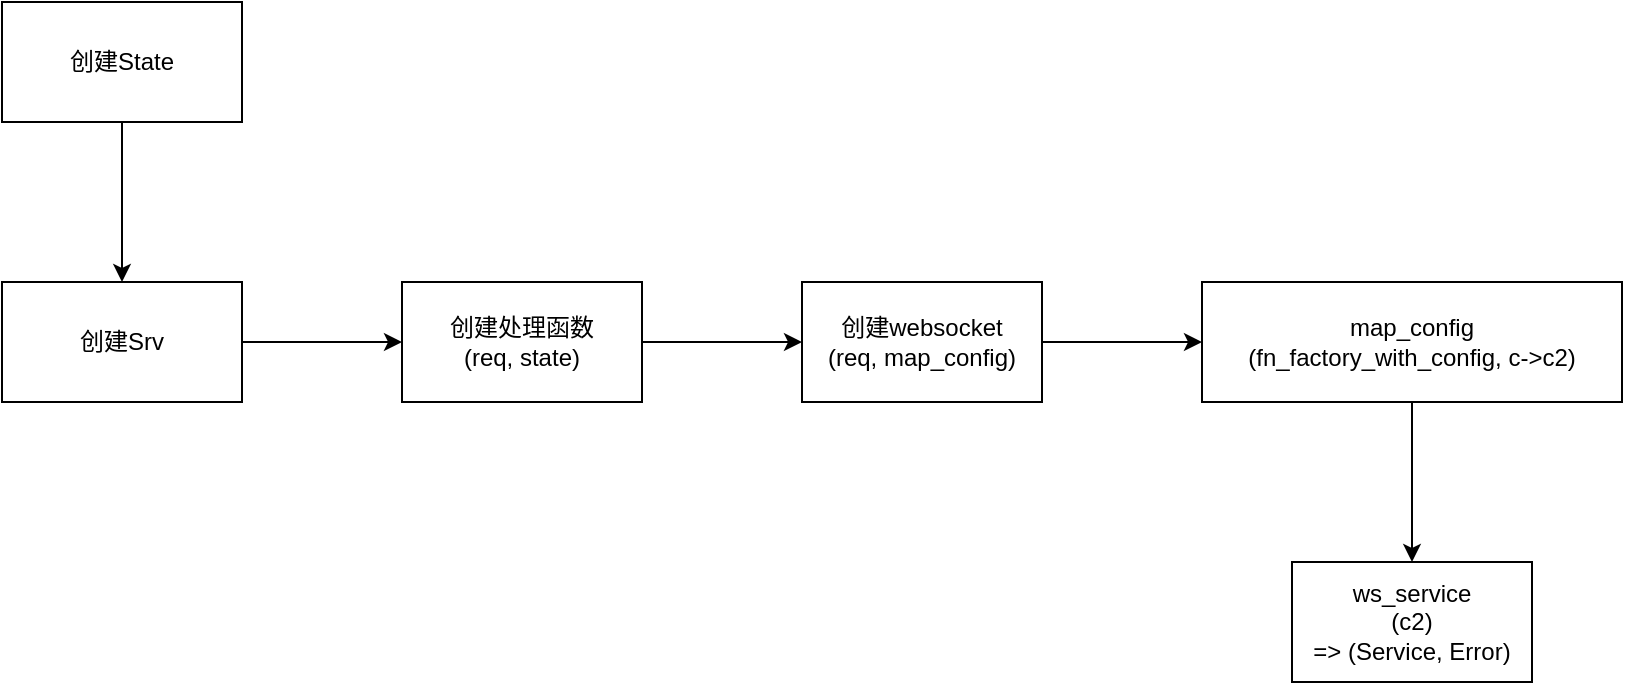 <mxfile>
    <diagram id="IDgCVg8gbwVeJSKEI3qe" name="Page-1">
        <mxGraphModel dx="1626" dy="717" grid="1" gridSize="10" guides="1" tooltips="1" connect="1" arrows="1" fold="1" page="1" pageScale="1" pageWidth="850" pageHeight="1100" math="0" shadow="0">
            <root>
                <mxCell id="0"/>
                <mxCell id="1" parent="0"/>
                <mxCell id="4" value="" style="edgeStyle=none;html=1;" edge="1" parent="1" source="2" target="3">
                    <mxGeometry relative="1" as="geometry"/>
                </mxCell>
                <mxCell id="2" value="创建State" style="rounded=0;whiteSpace=wrap;html=1;" vertex="1" parent="1">
                    <mxGeometry x="3" y="160" width="120" height="60" as="geometry"/>
                </mxCell>
                <mxCell id="6" value="" style="edgeStyle=none;html=1;" edge="1" parent="1" source="3" target="5">
                    <mxGeometry relative="1" as="geometry"/>
                </mxCell>
                <mxCell id="3" value="创建Srv" style="rounded=0;whiteSpace=wrap;html=1;" vertex="1" parent="1">
                    <mxGeometry x="3" y="300" width="120" height="60" as="geometry"/>
                </mxCell>
                <mxCell id="8" value="" style="edgeStyle=none;html=1;" edge="1" parent="1" source="5" target="7">
                    <mxGeometry relative="1" as="geometry"/>
                </mxCell>
                <mxCell id="5" value="创建处理函数&lt;br&gt;(req, state)" style="rounded=0;whiteSpace=wrap;html=1;" vertex="1" parent="1">
                    <mxGeometry x="203" y="300" width="120" height="60" as="geometry"/>
                </mxCell>
                <mxCell id="10" value="" style="edgeStyle=none;html=1;" edge="1" parent="1" source="7" target="9">
                    <mxGeometry relative="1" as="geometry"/>
                </mxCell>
                <mxCell id="7" value="创建websocket&lt;br&gt;(req, map_config)" style="rounded=0;whiteSpace=wrap;html=1;" vertex="1" parent="1">
                    <mxGeometry x="403" y="300" width="120" height="60" as="geometry"/>
                </mxCell>
                <mxCell id="12" value="" style="edgeStyle=none;html=1;" edge="1" parent="1" source="9" target="11">
                    <mxGeometry relative="1" as="geometry"/>
                </mxCell>
                <mxCell id="9" value="map_config&lt;br&gt;(fn_factory_with_config, c-&amp;gt;c2)" style="rounded=0;whiteSpace=wrap;html=1;" vertex="1" parent="1">
                    <mxGeometry x="603" y="300" width="210" height="60" as="geometry"/>
                </mxCell>
                <mxCell id="11" value="ws_service&lt;br&gt;(c2)&lt;br&gt;=&amp;gt; (Service, Error)" style="whiteSpace=wrap;html=1;rounded=0;" vertex="1" parent="1">
                    <mxGeometry x="648" y="440" width="120" height="60" as="geometry"/>
                </mxCell>
            </root>
        </mxGraphModel>
    </diagram>
</mxfile>